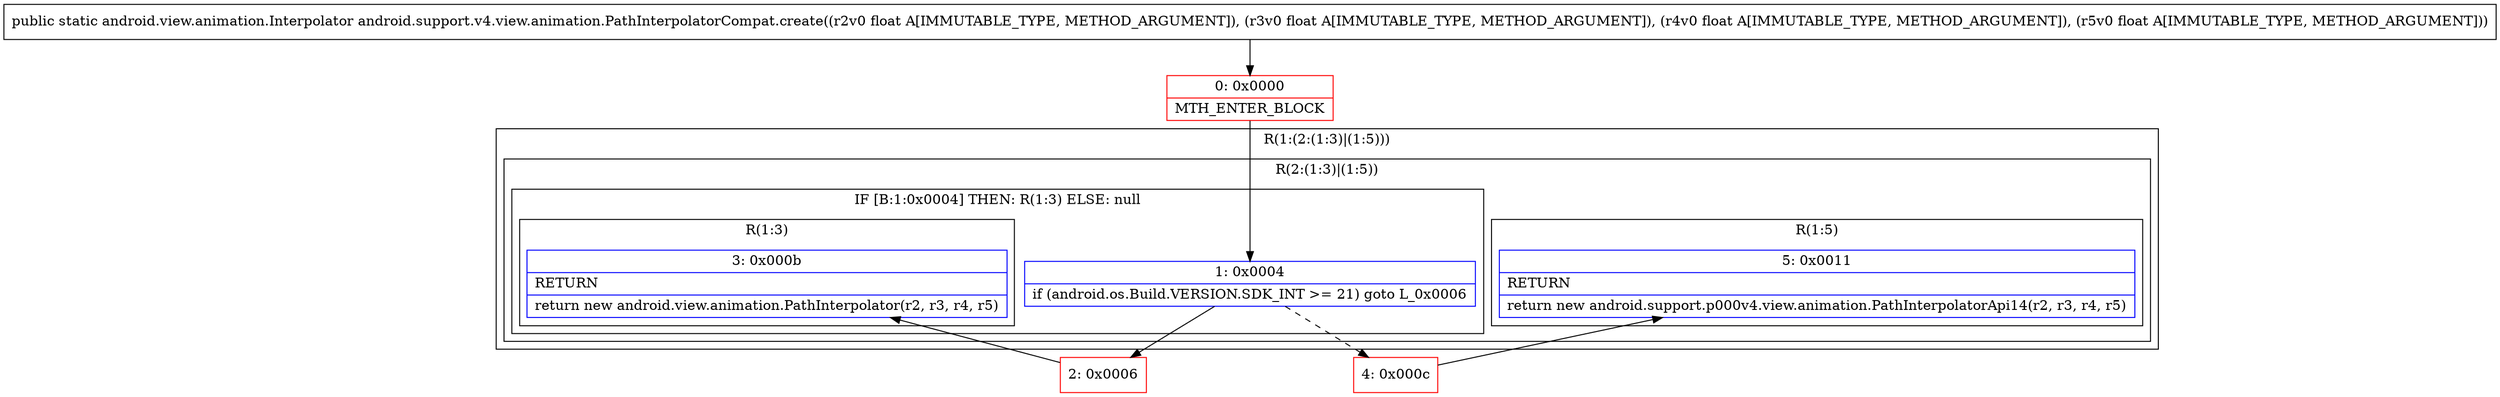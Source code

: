 digraph "CFG forandroid.support.v4.view.animation.PathInterpolatorCompat.create(FFFF)Landroid\/view\/animation\/Interpolator;" {
subgraph cluster_Region_32536342 {
label = "R(1:(2:(1:3)|(1:5)))";
node [shape=record,color=blue];
subgraph cluster_Region_1053835627 {
label = "R(2:(1:3)|(1:5))";
node [shape=record,color=blue];
subgraph cluster_IfRegion_1637902116 {
label = "IF [B:1:0x0004] THEN: R(1:3) ELSE: null";
node [shape=record,color=blue];
Node_1 [shape=record,label="{1\:\ 0x0004|if (android.os.Build.VERSION.SDK_INT \>= 21) goto L_0x0006\l}"];
subgraph cluster_Region_1152924116 {
label = "R(1:3)";
node [shape=record,color=blue];
Node_3 [shape=record,label="{3\:\ 0x000b|RETURN\l|return new android.view.animation.PathInterpolator(r2, r3, r4, r5)\l}"];
}
}
subgraph cluster_Region_1181920914 {
label = "R(1:5)";
node [shape=record,color=blue];
Node_5 [shape=record,label="{5\:\ 0x0011|RETURN\l|return new android.support.p000v4.view.animation.PathInterpolatorApi14(r2, r3, r4, r5)\l}"];
}
}
}
Node_0 [shape=record,color=red,label="{0\:\ 0x0000|MTH_ENTER_BLOCK\l}"];
Node_2 [shape=record,color=red,label="{2\:\ 0x0006}"];
Node_4 [shape=record,color=red,label="{4\:\ 0x000c}"];
MethodNode[shape=record,label="{public static android.view.animation.Interpolator android.support.v4.view.animation.PathInterpolatorCompat.create((r2v0 float A[IMMUTABLE_TYPE, METHOD_ARGUMENT]), (r3v0 float A[IMMUTABLE_TYPE, METHOD_ARGUMENT]), (r4v0 float A[IMMUTABLE_TYPE, METHOD_ARGUMENT]), (r5v0 float A[IMMUTABLE_TYPE, METHOD_ARGUMENT])) }"];
MethodNode -> Node_0;
Node_1 -> Node_2;
Node_1 -> Node_4[style=dashed];
Node_0 -> Node_1;
Node_2 -> Node_3;
Node_4 -> Node_5;
}

